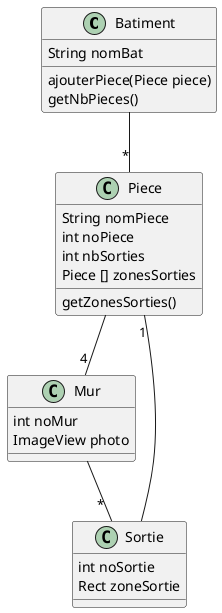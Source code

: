 @startuml
'https://plantuml.com/class-diagram
class Batiment{
String nomBat
ajouterPiece(Piece piece)
getNbPieces()
}

class Piece {
String nomPiece
int noPiece
int nbSorties
Piece [] zonesSorties
getZonesSorties()
}
class Sortie{
int noSortie
Rect zoneSortie
}

class Mur {
int noMur
ImageView photo
}
'class MainActivity{
'Button Construction
'Button Simulation
'onCreate()
'}

Batiment--"*"Piece
Piece--"4"Mur
Sortie -- "1" Piece
Mur--"                  *"Sortie

@enduml